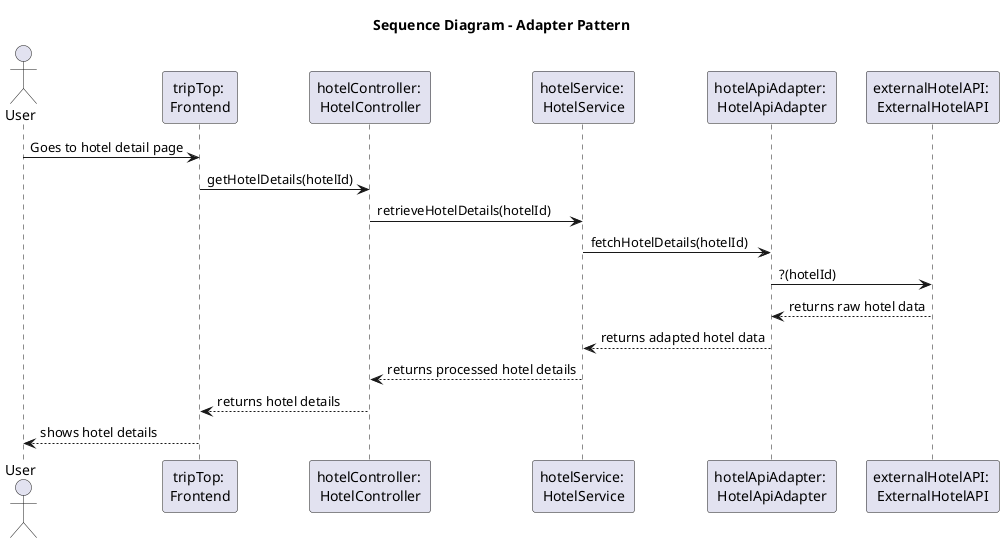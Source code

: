 @startuml
title Sequence Diagram - Adapter Pattern
actor User
participant "tripTop: \nFrontend" as TriptopFrontend
participant "hotelController: \nHotelController" as HotelController
participant "hotelService: \nHotelService" as HotelService
participant "hotelApiAdapter: \nHotelApiAdapter" as HotelApiAdapter
participant "externalHotelAPI: \nExternalHotelAPI" as ExternalHotelAPI


User -> TriptopFrontend: Goes to hotel detail page
TriptopFrontend -> HotelController : getHotelDetails(hotelId)
HotelController -> HotelService : retrieveHotelDetails(hotelId)
HotelService -> HotelApiAdapter : fetchHotelDetails(hotelId)
HotelApiAdapter -> ExternalHotelAPI : ?(hotelId)
ExternalHotelAPI --> HotelApiAdapter : returns raw hotel data
HotelApiAdapter --> HotelService : returns adapted hotel data
HotelService --> HotelController : returns processed hotel details
HotelController --> TriptopFrontend : returns hotel details
TriptopFrontend --> User : shows hotel details

@enduml